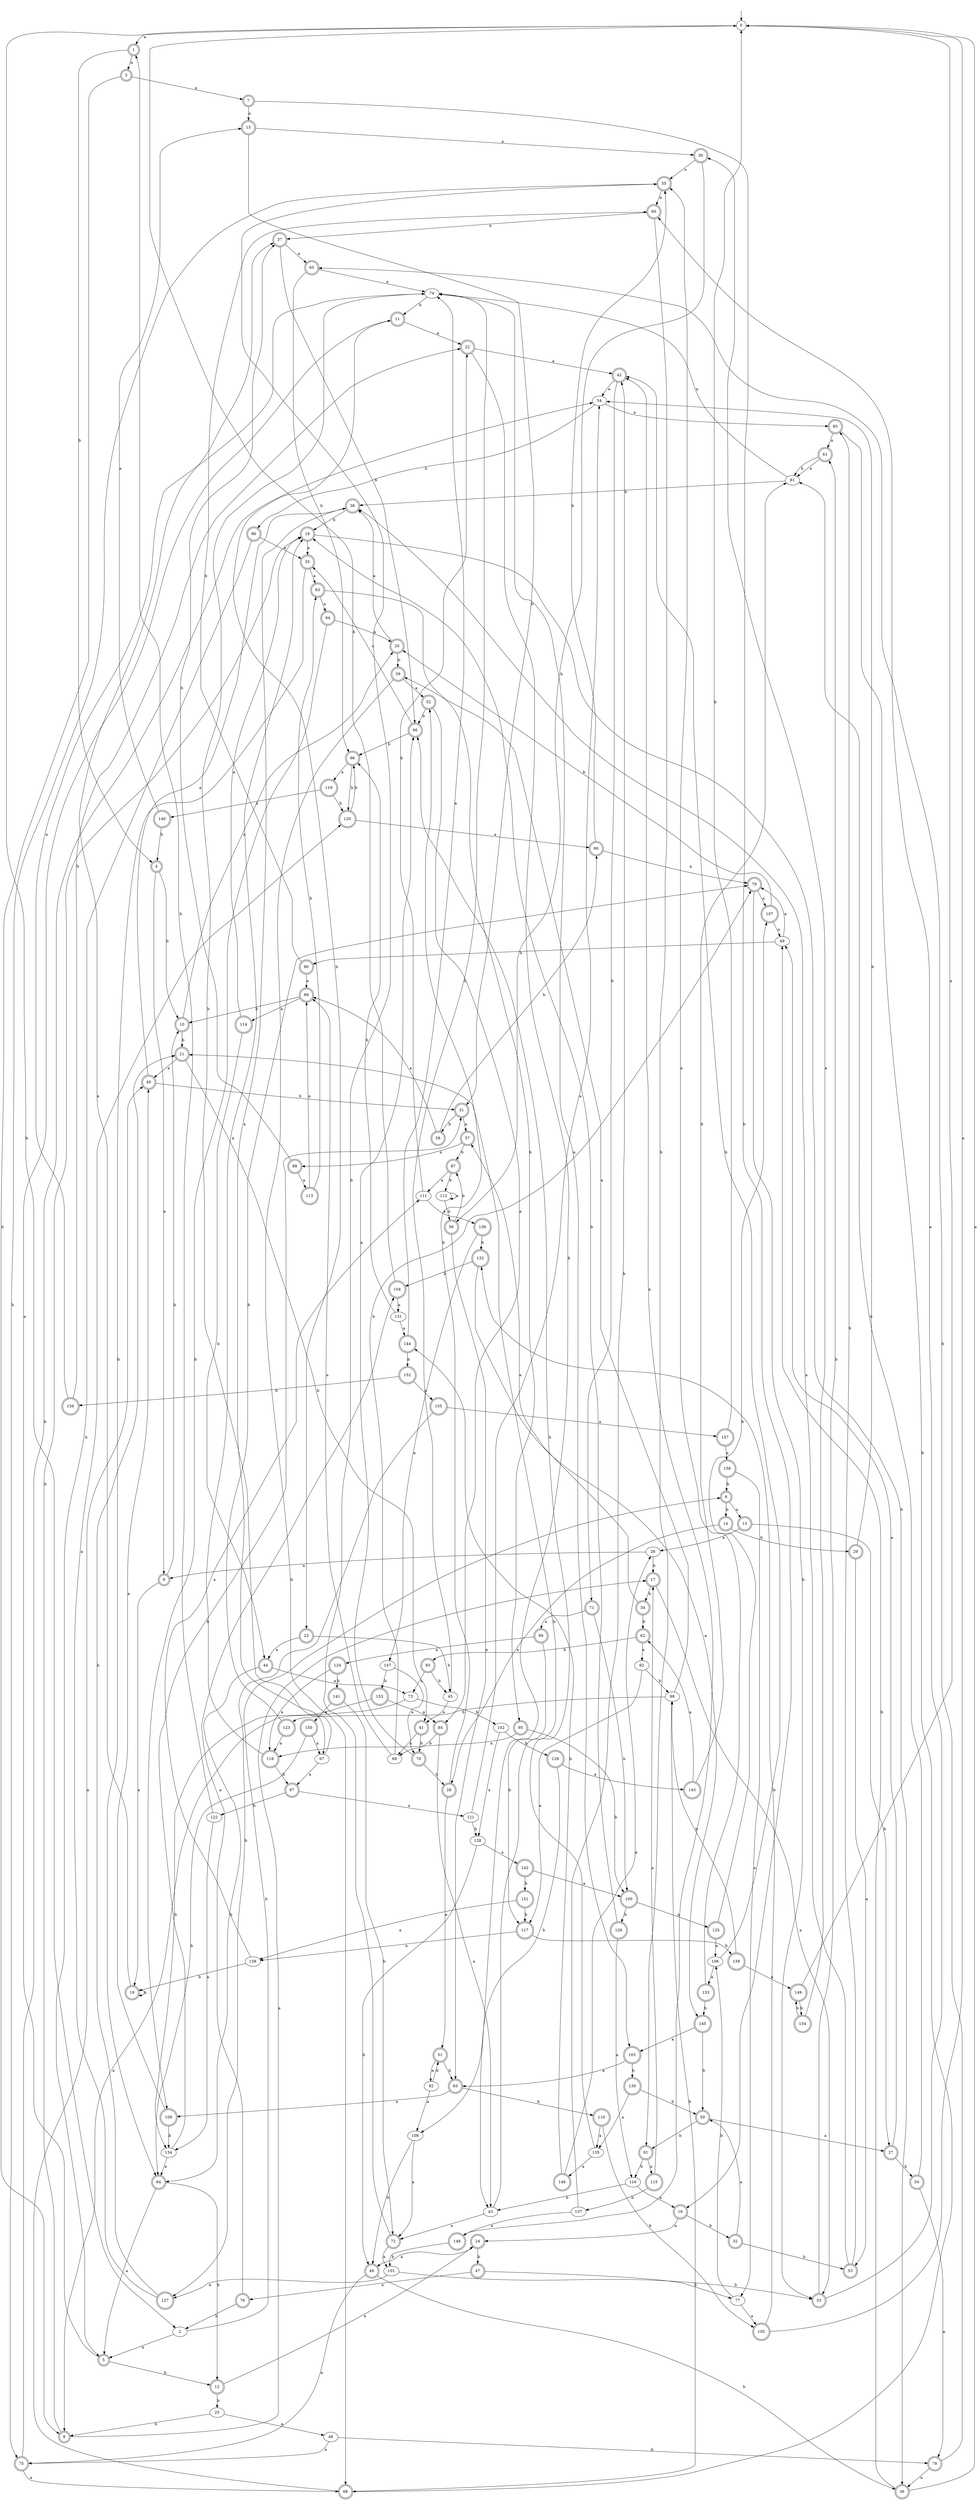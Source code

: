 digraph RandomDFA {
  __start0 [label="", shape=none];
  __start0 -> 0 [label=""];
  0 [shape=circle]
  0 -> 1 [label="a"]
  0 -> 2 [label="b"]
  1 [shape=doublecircle]
  1 -> 3 [label="a"]
  1 -> 4 [label="b"]
  2
  2 -> 5 [label="a"]
  2 -> 6 [label="b"]
  3 [shape=doublecircle]
  3 -> 7 [label="a"]
  3 -> 8 [label="b"]
  4 [shape=doublecircle]
  4 -> 9 [label="a"]
  4 -> 10 [label="b"]
  5 [shape=doublecircle]
  5 -> 11 [label="a"]
  5 -> 12 [label="b"]
  6 [shape=doublecircle]
  6 -> 13 [label="a"]
  6 -> 14 [label="b"]
  7 [shape=doublecircle]
  7 -> 15 [label="a"]
  7 -> 16 [label="b"]
  8 [shape=doublecircle]
  8 -> 17 [label="a"]
  8 -> 18 [label="b"]
  9 [shape=doublecircle]
  9 -> 19 [label="a"]
  9 -> 10 [label="b"]
  10 [shape=doublecircle]
  10 -> 20 [label="a"]
  10 -> 21 [label="b"]
  11 [shape=doublecircle]
  11 -> 22 [label="a"]
  11 -> 23 [label="b"]
  12 [shape=doublecircle]
  12 -> 24 [label="a"]
  12 -> 25 [label="b"]
  13 [shape=doublecircle]
  13 -> 26 [label="a"]
  13 -> 27 [label="b"]
  14 [shape=doublecircle]
  14 -> 28 [label="a"]
  14 -> 29 [label="b"]
  15 [shape=doublecircle]
  15 -> 30 [label="a"]
  15 -> 31 [label="b"]
  16 [shape=doublecircle]
  16 -> 24 [label="a"]
  16 -> 32 [label="b"]
  17 [shape=doublecircle]
  17 -> 33 [label="a"]
  17 -> 34 [label="b"]
  18 [shape=doublecircle]
  18 -> 35 [label="a"]
  18 -> 36 [label="b"]
  19 [shape=doublecircle]
  19 -> 37 [label="a"]
  19 -> 19 [label="b"]
  20 [shape=doublecircle]
  20 -> 38 [label="a"]
  20 -> 39 [label="b"]
  21 [shape=doublecircle]
  21 -> 40 [label="a"]
  21 -> 41 [label="b"]
  22 [shape=doublecircle]
  22 -> 42 [label="a"]
  22 -> 43 [label="b"]
  23 [shape=doublecircle]
  23 -> 44 [label="a"]
  23 -> 45 [label="b"]
  24 [shape=doublecircle]
  24 -> 46 [label="a"]
  24 -> 47 [label="b"]
  25
  25 -> 48 [label="a"]
  25 -> 8 [label="b"]
  26
  26 -> 9 [label="a"]
  26 -> 17 [label="b"]
  27 [shape=doublecircle]
  27 -> 49 [label="a"]
  27 -> 50 [label="b"]
  28 [shape=doublecircle]
  28 -> 51 [label="a"]
  28 -> 52 [label="b"]
  29 [shape=doublecircle]
  29 -> 53 [label="a"]
  29 -> 54 [label="b"]
  30 [shape=doublecircle]
  30 -> 55 [label="a"]
  30 -> 56 [label="b"]
  31 [shape=doublecircle]
  31 -> 57 [label="a"]
  31 -> 58 [label="b"]
  32 [shape=doublecircle]
  32 -> 59 [label="a"]
  32 -> 53 [label="b"]
  33 [shape=doublecircle]
  33 -> 60 [label="a"]
  33 -> 61 [label="b"]
  34 [shape=doublecircle]
  34 -> 57 [label="a"]
  34 -> 62 [label="b"]
  35 [shape=doublecircle]
  35 -> 63 [label="a"]
  35 -> 64 [label="b"]
  36 [shape=doublecircle]
  36 -> 0 [label="a"]
  36 -> 49 [label="b"]
  37 [shape=doublecircle]
  37 -> 65 [label="a"]
  37 -> 66 [label="b"]
  38 [shape=doublecircle]
  38 -> 67 [label="a"]
  38 -> 18 [label="b"]
  39 [shape=doublecircle]
  39 -> 52 [label="a"]
  39 -> 68 [label="b"]
  40 [shape=doublecircle]
  40 -> 38 [label="a"]
  40 -> 31 [label="b"]
  41 [shape=doublecircle]
  41 -> 69 [label="a"]
  41 -> 70 [label="b"]
  42 [shape=doublecircle]
  42 -> 54 [label="a"]
  42 -> 71 [label="b"]
  43
  43 -> 72 [label="a"]
  43 -> 21 [label="b"]
  44 [shape=doublecircle]
  44 -> 73 [label="a"]
  44 -> 64 [label="b"]
  45
  45 -> 41 [label="a"]
  45 -> 74 [label="b"]
  46 [shape=doublecircle]
  46 -> 75 [label="a"]
  46 -> 36 [label="b"]
  47 [shape=doublecircle]
  47 -> 76 [label="a"]
  47 -> 77 [label="b"]
  48
  48 -> 75 [label="a"]
  48 -> 78 [label="b"]
  49
  49 -> 79 [label="a"]
  49 -> 80 [label="b"]
  50 [shape=doublecircle]
  50 -> 78 [label="a"]
  50 -> 81 [label="b"]
  51 [shape=doublecircle]
  51 -> 82 [label="a"]
  51 -> 83 [label="b"]
  52 [shape=doublecircle]
  52 -> 84 [label="a"]
  52 -> 66 [label="b"]
  53 [shape=doublecircle]
  53 -> 38 [label="a"]
  53 -> 85 [label="b"]
  54
  54 -> 85 [label="a"]
  54 -> 86 [label="b"]
  55 [shape=doublecircle]
  55 -> 60 [label="a"]
  55 -> 75 [label="b"]
  56 [shape=doublecircle]
  56 -> 83 [label="a"]
  56 -> 87 [label="b"]
  57 [shape=doublecircle]
  57 -> 88 [label="a"]
  57 -> 87 [label="b"]
  58 [shape=doublecircle]
  58 -> 89 [label="a"]
  58 -> 90 [label="b"]
  59 [shape=doublecircle]
  59 -> 27 [label="a"]
  59 -> 91 [label="b"]
  60 [shape=doublecircle]
  60 -> 37 [label="a"]
  60 -> 91 [label="b"]
  61 [shape=doublecircle]
  61 -> 81 [label="a"]
  61 -> 81 [label="b"]
  62 [shape=doublecircle]
  62 -> 92 [label="a"]
  62 -> 93 [label="b"]
  63 [shape=doublecircle]
  63 -> 94 [label="a"]
  63 -> 95 [label="b"]
  64 [shape=doublecircle]
  64 -> 5 [label="a"]
  64 -> 12 [label="b"]
  65 [shape=doublecircle]
  65 -> 74 [label="a"]
  65 -> 96 [label="b"]
  66 [shape=doublecircle]
  66 -> 35 [label="a"]
  66 -> 96 [label="b"]
  67
  67 -> 97 [label="a"]
  67 -> 74 [label="b"]
  68 [shape=doublecircle]
  68 -> 40 [label="a"]
  68 -> 98 [label="b"]
  69
  69 -> 89 [label="a"]
  69 -> 79 [label="b"]
  70 [shape=doublecircle]
  70 -> 66 [label="a"]
  70 -> 28 [label="b"]
  71 [shape=doublecircle]
  71 -> 99 [label="a"]
  71 -> 100 [label="b"]
  72 [shape=doublecircle]
  72 -> 101 [label="a"]
  72 -> 55 [label="b"]
  73
  73 -> 8 [label="a"]
  73 -> 102 [label="b"]
  74
  74 -> 103 [label="a"]
  74 -> 11 [label="b"]
  75 [shape=doublecircle]
  75 -> 68 [label="a"]
  75 -> 54 [label="b"]
  76 [shape=doublecircle]
  76 -> 104 [label="a"]
  76 -> 2 [label="b"]
  77
  77 -> 105 [label="a"]
  77 -> 106 [label="b"]
  78 [shape=doublecircle]
  78 -> 36 [label="a"]
  78 -> 65 [label="b"]
  79 [shape=doublecircle]
  79 -> 107 [label="a"]
  79 -> 33 [label="b"]
  80 [shape=doublecircle]
  80 -> 89 [label="a"]
  80 -> 60 [label="b"]
  81
  81 -> 74 [label="a"]
  81 -> 38 [label="b"]
  82
  82 -> 108 [label="a"]
  82 -> 51 [label="b"]
  83 [shape=doublecircle]
  83 -> 109 [label="a"]
  83 -> 110 [label="b"]
  84 [shape=doublecircle]
  84 -> 43 [label="a"]
  84 -> 69 [label="b"]
  85 [shape=doublecircle]
  85 -> 61 [label="a"]
  85 -> 68 [label="b"]
  86 [shape=doublecircle]
  86 -> 35 [label="a"]
  86 -> 5 [label="b"]
  87 [shape=doublecircle]
  87 -> 111 [label="a"]
  87 -> 112 [label="b"]
  88 [shape=doublecircle]
  88 -> 113 [label="a"]
  88 -> 37 [label="b"]
  89 [shape=doublecircle]
  89 -> 114 [label="a"]
  89 -> 10 [label="b"]
  90 [shape=doublecircle]
  90 -> 79 [label="a"]
  90 -> 55 [label="b"]
  91 [shape=doublecircle]
  91 -> 115 [label="a"]
  91 -> 116 [label="b"]
  92
  92 -> 117 [label="a"]
  92 -> 98 [label="b"]
  93 [shape=doublecircle]
  93 -> 73 [label="a"]
  93 -> 45 [label="b"]
  94 [shape=doublecircle]
  94 -> 20 [label="a"]
  94 -> 109 [label="b"]
  95 [shape=doublecircle]
  95 -> 118 [label="a"]
  95 -> 100 [label="b"]
  96 [shape=doublecircle]
  96 -> 119 [label="a"]
  96 -> 120 [label="b"]
  97 [shape=doublecircle]
  97 -> 121 [label="a"]
  97 -> 122 [label="b"]
  98
  98 -> 39 [label="a"]
  98 -> 123 [label="b"]
  99 [shape=doublecircle]
  99 -> 124 [label="a"]
  99 -> 117 [label="b"]
  100 [shape=doublecircle]
  100 -> 125 [label="a"]
  100 -> 126 [label="b"]
  101
  101 -> 127 [label="a"]
  101 -> 33 [label="b"]
  102
  102 -> 128 [label="a"]
  102 -> 129 [label="b"]
  103 [shape=doublecircle]
  103 -> 83 [label="a"]
  103 -> 130 [label="b"]
  104 [shape=doublecircle]
  104 -> 131 [label="a"]
  104 -> 0 [label="b"]
  105 [shape=doublecircle]
  105 -> 0 [label="a"]
  105 -> 132 [label="b"]
  106
  106 -> 133 [label="a"]
  106 -> 42 [label="b"]
  107 [shape=doublecircle]
  107 -> 49 [label="a"]
  107 -> 20 [label="b"]
  108
  108 -> 72 [label="a"]
  108 -> 46 [label="b"]
  109 [shape=doublecircle]
  109 -> 40 [label="a"]
  109 -> 134 [label="b"]
  110 [shape=doublecircle]
  110 -> 135 [label="a"]
  110 -> 105 [label="b"]
  111
  111 -> 136 [label="a"]
  111 -> 22 [label="b"]
  112
  112 -> 112 [label="a"]
  112 -> 56 [label="b"]
  113 [shape=doublecircle]
  113 -> 89 [label="a"]
  113 -> 63 [label="b"]
  114 [shape=doublecircle]
  114 -> 18 [label="a"]
  114 -> 44 [label="b"]
  115 [shape=doublecircle]
  115 -> 17 [label="a"]
  115 -> 137 [label="b"]
  116
  116 -> 16 [label="a"]
  116 -> 43 [label="b"]
  117 [shape=doublecircle]
  117 -> 138 [label="a"]
  117 -> 139 [label="b"]
  118 [shape=doublecircle]
  118 -> 18 [label="a"]
  118 -> 97 [label="b"]
  119 [shape=doublecircle]
  119 -> 140 [label="a"]
  119 -> 120 [label="b"]
  120 [shape=doublecircle]
  120 -> 90 [label="a"]
  120 -> 96 [label="b"]
  121
  121 -> 54 [label="a"]
  121 -> 128 [label="b"]
  122
  122 -> 134 [label="a"]
  122 -> 1 [label="b"]
  123 [shape=doublecircle]
  123 -> 118 [label="a"]
  123 -> 79 [label="b"]
  124 [shape=doublecircle]
  124 -> 118 [label="a"]
  124 -> 141 [label="b"]
  125 [shape=doublecircle]
  125 -> 106 [label="a"]
  125 -> 107 [label="b"]
  126 [shape=doublecircle]
  126 -> 116 [label="a"]
  126 -> 18 [label="b"]
  127 [shape=doublecircle]
  127 -> 120 [label="a"]
  127 -> 21 [label="b"]
  128
  128 -> 142 [label="a"]
  128 -> 46 [label="b"]
  129 [shape=doublecircle]
  129 -> 143 [label="a"]
  129 -> 108 [label="b"]
  130 [shape=doublecircle]
  130 -> 135 [label="a"]
  130 -> 59 [label="b"]
  131
  131 -> 144 [label="a"]
  131 -> 96 [label="b"]
  132 [shape=doublecircle]
  132 -> 145 [label="a"]
  132 -> 104 [label="b"]
  133 [shape=doublecircle]
  133 -> 55 [label="a"]
  133 -> 145 [label="b"]
  134
  134 -> 64 [label="a"]
  134 -> 31 [label="b"]
  135
  135 -> 146 [label="a"]
  135 -> 66 [label="b"]
  136 [shape=doublecircle]
  136 -> 147 [label="a"]
  136 -> 132 [label="b"]
  137
  137 -> 148 [label="a"]
  137 -> 42 [label="b"]
  138
  138 -> 111 [label="a"]
  138 -> 19 [label="b"]
  139 [shape=doublecircle]
  139 -> 149 [label="a"]
  139 -> 98 [label="b"]
  140 [shape=doublecircle]
  140 -> 15 [label="a"]
  140 -> 4 [label="b"]
  141 [shape=doublecircle]
  141 -> 150 [label="a"]
  141 -> 72 [label="b"]
  142 [shape=doublecircle]
  142 -> 100 [label="a"]
  142 -> 151 [label="b"]
  143 [shape=doublecircle]
  143 -> 62 [label="a"]
  143 -> 81 [label="b"]
  144 [shape=doublecircle]
  144 -> 74 [label="a"]
  144 -> 152 [label="b"]
  145 [shape=doublecircle]
  145 -> 103 [label="a"]
  145 -> 59 [label="b"]
  146 [shape=doublecircle]
  146 -> 26 [label="a"]
  146 -> 144 [label="b"]
  147
  147 -> 70 [label="a"]
  147 -> 153 [label="b"]
  148 [shape=doublecircle]
  148 -> 42 [label="a"]
  148 -> 101 [label="b"]
  149 [shape=doublecircle]
  149 -> 0 [label="a"]
  149 -> 154 [label="b"]
  150 [shape=doublecircle]
  150 -> 67 [label="a"]
  150 -> 64 [label="b"]
  151 [shape=doublecircle]
  151 -> 138 [label="a"]
  151 -> 117 [label="b"]
  152 [shape=doublecircle]
  152 -> 155 [label="a"]
  152 -> 156 [label="b"]
  153 [shape=doublecircle]
  153 -> 84 [label="a"]
  153 -> 134 [label="b"]
  154 [shape=doublecircle]
  154 -> 30 [label="a"]
  154 -> 149 [label="b"]
  155 [shape=doublecircle]
  155 -> 157 [label="a"]
  155 -> 127 [label="b"]
  156 [shape=doublecircle]
  156 -> 74 [label="a"]
  156 -> 22 [label="b"]
  157 [shape=doublecircle]
  157 -> 158 [label="a"]
  157 -> 0 [label="b"]
  158 [shape=doublecircle]
  158 -> 77 [label="a"]
  158 -> 6 [label="b"]
}
